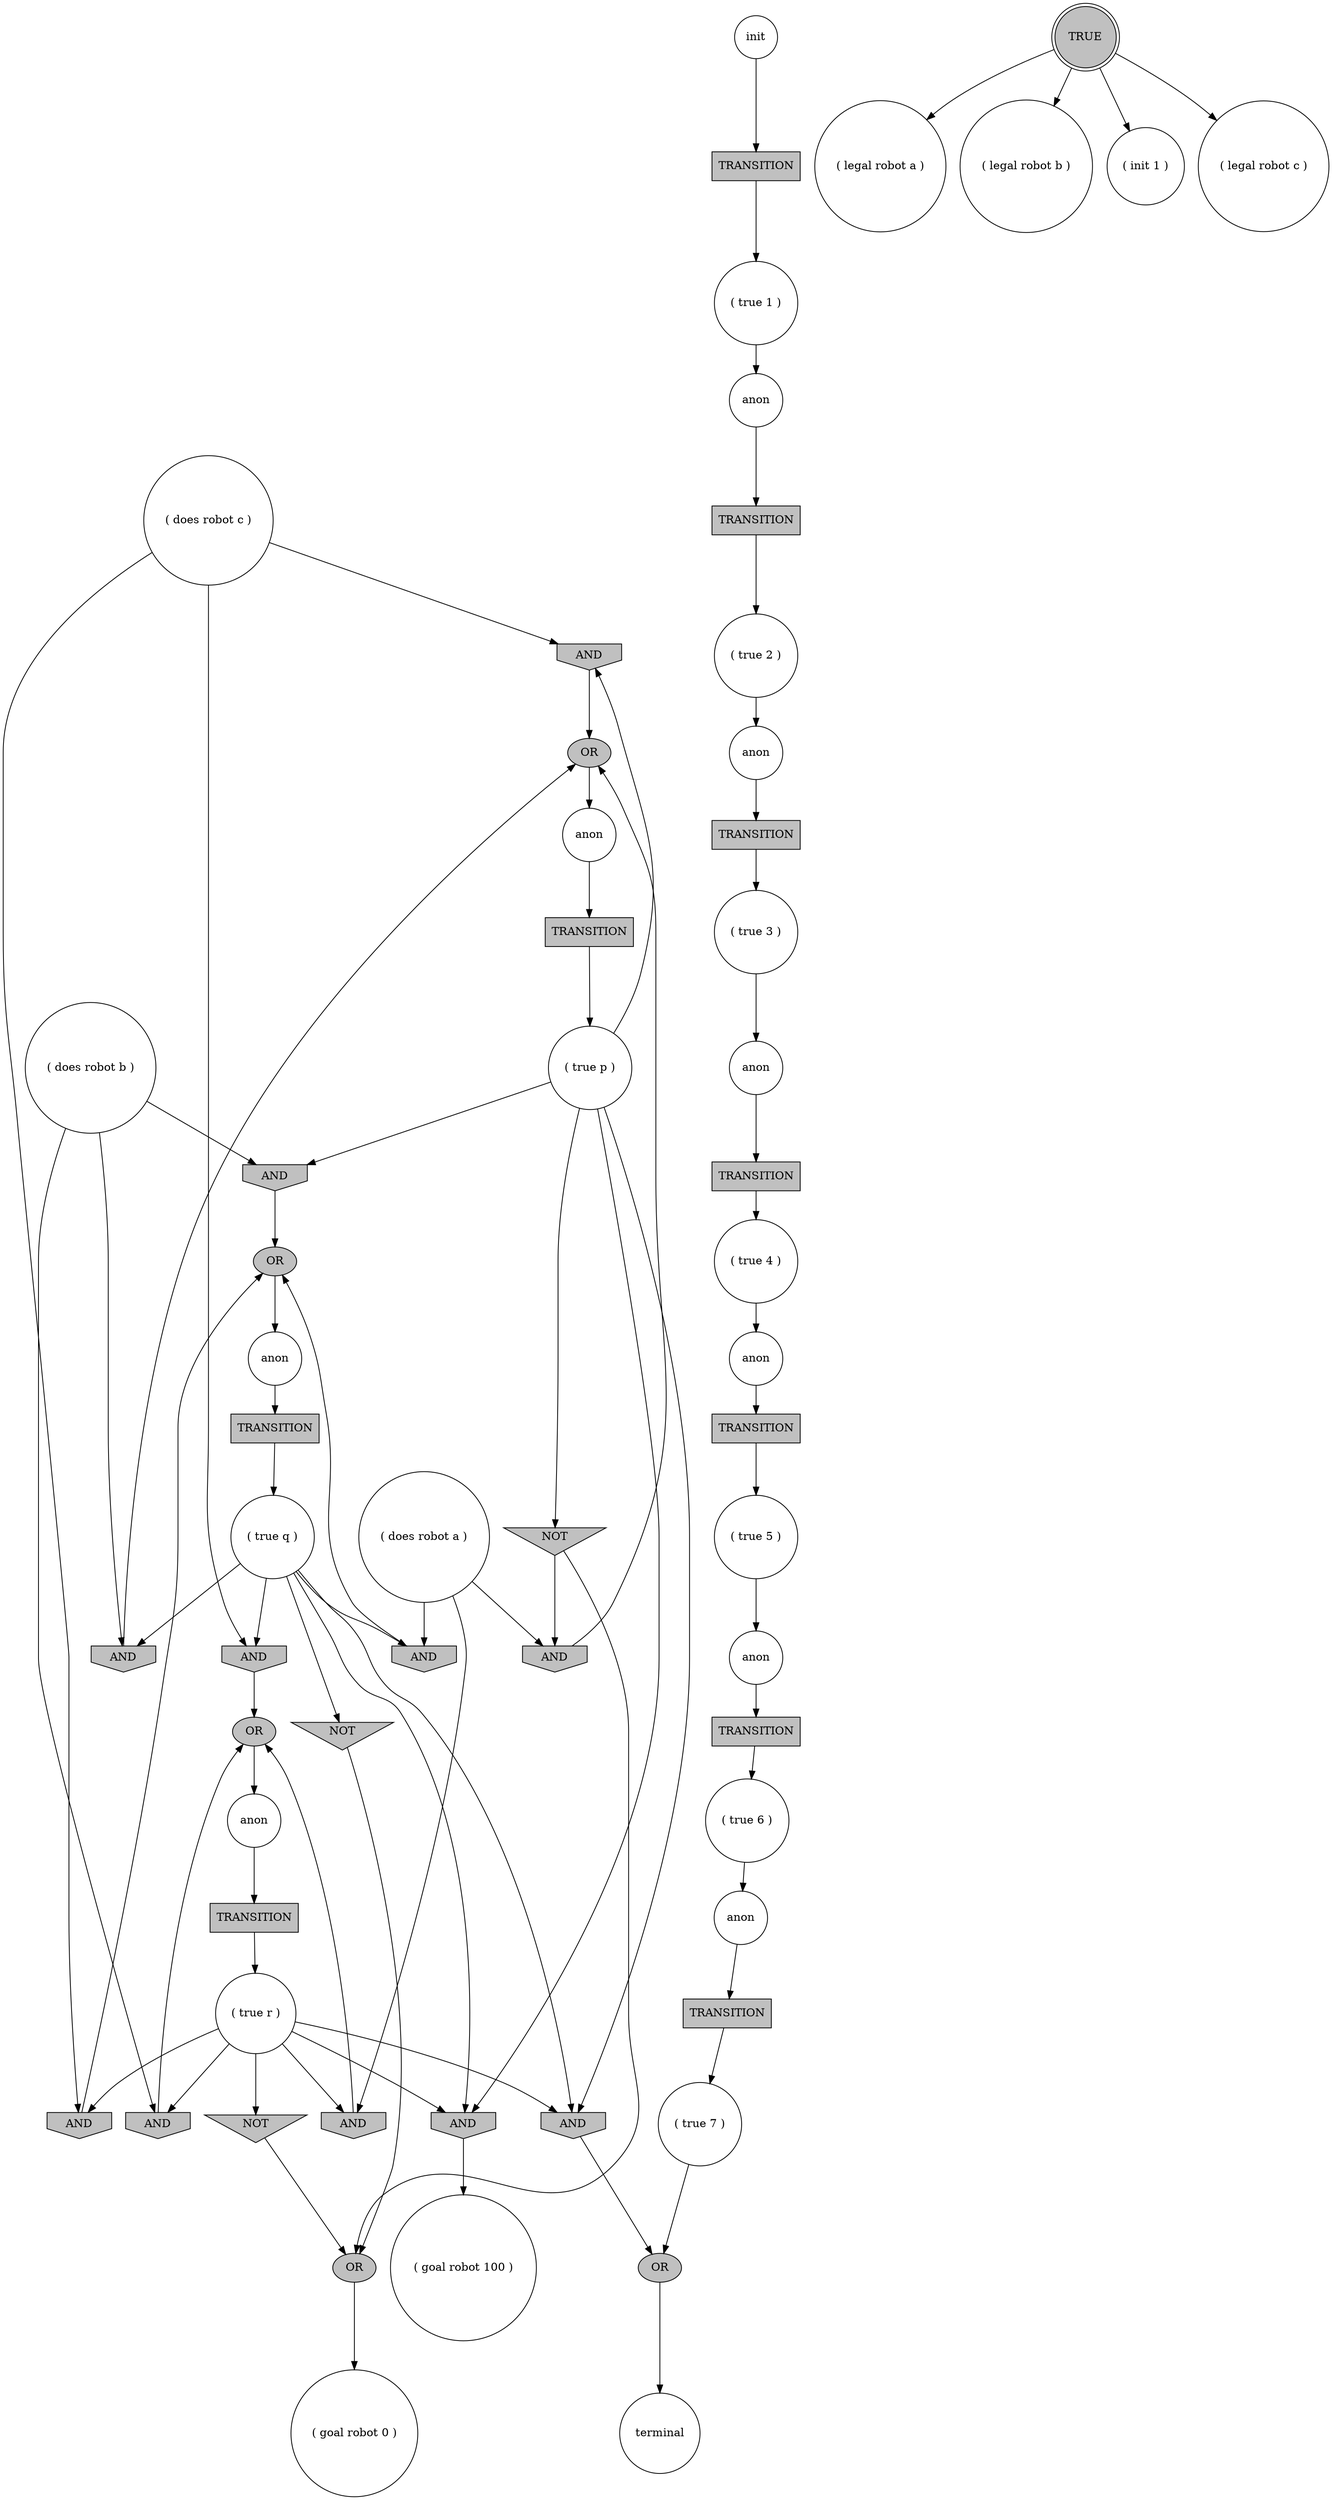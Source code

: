 digraph propNet
{
	"@701dda1c"[shape=invhouse, style= filled, fillcolor=grey, label="AND"]; "@701dda1c"->"@128a81d0"; 
	"@5f20d0a3"[shape=box, style= filled, fillcolor=grey, label="TRANSITION"]; "@5f20d0a3"->"@55ec8f28"; 
	"@591c269b"[shape=box, style= filled, fillcolor=grey, label="TRANSITION"]; "@591c269b"->"@4b1f7ea0"; 
	"@6cf5847c"[shape=circle, style= filled, fillcolor=white, label="( legal robot a )"]; 
	"@74df84d5"[shape=invhouse, style= filled, fillcolor=grey, label="AND"]; "@74df84d5"->"@4911fde2"; 
	"@1213a618"[shape=circle, style= filled, fillcolor=white, label="( true q )"]; "@1213a618"->"@7cf4add6"; "@1213a618"->"@516cf59e"; "@1213a618"->"@7e735ab7"; "@1213a618"->"@564d4cc"; "@1213a618"->"@1e0e7ef4"; "@1213a618"->"@3efadad4"; 
	"@1934b3bf"[shape=ellipse, style= filled, fillcolor=grey, label="OR"]; "@1934b3bf"->"@243ee0a9"; 
	"@197fe8f2"[shape=circle, style= filled, fillcolor=white, label="anon"]; "@197fe8f2"->"@17f74e43"; 
	"@6a943f9b"[shape=circle, style= filled, fillcolor=white, label="( does robot c )"]; "@6a943f9b"->"@701dda1c"; "@6a943f9b"->"@7e735ab7"; "@6a943f9b"->"@256d3946"; 
	"@47781fed"[shape=circle, style= filled, fillcolor=white, label="anon"]; "@47781fed"->"@1f2c774d"; 
	"@243ee0a9"[shape=circle, style= filled, fillcolor=white, label="anon"]; "@243ee0a9"->"@782c8d06"; 
	"@533981ae"[shape=circle, style= filled, fillcolor=white, label="( true 2 )"]; "@533981ae"->"@47781fed"; 
	"@4c3a1da3"[shape=circle, style= filled, fillcolor=white, label="init"]; "@4c3a1da3"->"@5f20d0a3"; 
	"@53cddf57"[shape=circle, style= filled, fillcolor=white, label="anon"]; "@53cddf57"->"@27b1921"; 
	"@35be46a5"[shape=circle, style= filled, fillcolor=white, label="terminal"]; 
	"@506c02f0"[shape=box, style= filled, fillcolor=grey, label="TRANSITION"]; "@506c02f0"->"@7167ba1d"; 
	"@678f2e10"[shape=circle, style= filled, fillcolor=white, label="anon"]; "@678f2e10"->"@30d082eb"; 
	"@b004f21"[shape=circle, style= filled, fillcolor=white, label="( goal robot 0 )"]; 
	"@7cf4add6"[shape=invhouse, style= filled, fillcolor=grey, label="AND"]; "@7cf4add6"->"@128a81d0"; 
	"@48dc1678"[shape=circle, style= filled, fillcolor=white, label="( does robot a )"]; "@48dc1678"->"@74df84d5"; "@48dc1678"->"@6e851c78"; "@48dc1678"->"@3efadad4"; 
	"@71e2b74a"[shape=doublecircle, style= filled, fillcolor=grey, label="TRUE"]; "@71e2b74a"->"@55297178"; "@71e2b74a"->"@3195d470"; "@71e2b74a"->"@3eb99afe"; "@71e2b74a"->"@6cf5847c"; 
	"@564d4cc"[shape=invhouse, style= filled, fillcolor=grey, label="AND"]; "@564d4cc"->"@6723a1c1"; 
	"@2403912a"[shape=circle, style= filled, fillcolor=white, label="anon"]; "@2403912a"->"@506c02f0"; 
	"@782c8d06"[shape=box, style= filled, fillcolor=grey, label="TRANSITION"]; "@782c8d06"->"@1213a618"; 
	"@256d3946"[shape=invhouse, style= filled, fillcolor=grey, label="AND"]; "@256d3946"->"@1934b3bf"; 
	"@3efadad4"[shape=invhouse, style= filled, fillcolor=grey, label="AND"]; "@3efadad4"->"@1934b3bf"; 
	"@17f74e43"[shape=box, style= filled, fillcolor=grey, label="TRANSITION"]; "@17f74e43"->"@2ed31d86"; 
	"@3ad408ec"[shape=circle, style= filled, fillcolor=white, label="( does robot b )"]; "@3ad408ec"->"@7cf4add6"; "@3ad408ec"->"@14d844a4"; "@3ad408ec"->"@6b0aa154"; 
	"@30d082eb"[shape=box, style= filled, fillcolor=grey, label="TRANSITION"]; "@30d082eb"->"@533981ae"; 
	"@2fe78dda"[shape=box, style= filled, fillcolor=grey, label="TRANSITION"]; "@2fe78dda"->"@34a540c6"; 
	"@4b1f7ea0"[shape=circle, style= filled, fillcolor=white, label="( true 7 )"]; "@4b1f7ea0"->"@129bc05f"; 
	"@53292dea"[shape=circle, style= filled, fillcolor=white, label="anon"]; "@53292dea"->"@3f49e88"; 
	"@55ec8f28"[shape=circle, style= filled, fillcolor=white, label="( true 1 )"]; "@55ec8f28"->"@678f2e10"; 
	"@7e735ab7"[shape=invhouse, style= filled, fillcolor=grey, label="AND"]; "@7e735ab7"->"@4911fde2"; 
	"@129bc05f"[shape=ellipse, style= filled, fillcolor=grey, label="OR"]; "@129bc05f"->"@35be46a5"; 
	"@3eb99afe"[shape=circle, style= filled, fillcolor=white, label="( legal robot c )"]; 
	"@23cb7c02"[shape=invtriangle, style= filled, fillcolor=grey, label="NOT"]; "@23cb7c02"->"@6d68a00b"; "@23cb7c02"->"@6e851c78"; 
	"@5f8cab41"[shape=circle, style= filled, fillcolor=white, label="anon"]; "@5f8cab41"->"@2fe78dda"; 
	"@55297178"[shape=circle, style= filled, fillcolor=white, label="( legal robot b )"]; 
	"@2ed31d86"[shape=circle, style= filled, fillcolor=white, label="( true 4 )"]; "@2ed31d86"->"@53292dea"; 
	"@27b1921"[shape=box, style= filled, fillcolor=grey, label="TRANSITION"]; "@27b1921"->"@4c7c0784"; 
	"@128a81d0"[shape=ellipse, style= filled, fillcolor=grey, label="OR"]; "@128a81d0"->"@2403912a"; 
	"@6b0aa154"[shape=invhouse, style= filled, fillcolor=grey, label="AND"]; "@6b0aa154"->"@1934b3bf"; 
	"@1f2c774d"[shape=box, style= filled, fillcolor=grey, label="TRANSITION"]; "@1f2c774d"->"@ac6873e"; 
	"@6723a1c1"[shape=circle, style= filled, fillcolor=white, label="( goal robot 100 )"]; 
	"@34a540c6"[shape=circle, style= filled, fillcolor=white, label="( true 6 )"]; "@34a540c6"->"@79b129c9"; 
	"@6d68a00b"[shape=ellipse, style= filled, fillcolor=grey, label="OR"]; "@6d68a00b"->"@b004f21"; 
	"@3195d470"[shape=circle, style= filled, fillcolor=white, label="( init 1 )"]; 
	"@516cf59e"[shape=invtriangle, style= filled, fillcolor=grey, label="NOT"]; "@516cf59e"->"@6d68a00b"; 
	"@4911fde2"[shape=ellipse, style= filled, fillcolor=grey, label="OR"]; "@4911fde2"->"@53cddf57"; 
	"@2258f02f"[shape=circle, style= filled, fillcolor=white, label="( true 5 )"]; "@2258f02f"->"@5f8cab41"; 
	"@2ed48c23"[shape=invtriangle, style= filled, fillcolor=grey, label="NOT"]; "@2ed48c23"->"@6d68a00b"; 
	"@79b129c9"[shape=circle, style= filled, fillcolor=white, label="anon"]; "@79b129c9"->"@591c269b"; 
	"@ac6873e"[shape=circle, style= filled, fillcolor=white, label="( true 3 )"]; "@ac6873e"->"@197fe8f2"; 
	"@4c7c0784"[shape=circle, style= filled, fillcolor=white, label="( true r )"]; "@4c7c0784"->"@2ed48c23"; "@4c7c0784"->"@564d4cc"; "@4c7c0784"->"@74df84d5"; "@4c7c0784"->"@1e0e7ef4"; "@4c7c0784"->"@256d3946"; "@4c7c0784"->"@14d844a4"; 
	"@7167ba1d"[shape=circle, style= filled, fillcolor=white, label="( true p )"]; "@7167ba1d"->"@701dda1c"; "@7167ba1d"->"@564d4cc"; "@7167ba1d"->"@23cb7c02"; "@7167ba1d"->"@1e0e7ef4"; "@7167ba1d"->"@6b0aa154"; 
	"@1e0e7ef4"[shape=invhouse, style= filled, fillcolor=grey, label="AND"]; "@1e0e7ef4"->"@129bc05f"; 
	"@3f49e88"[shape=box, style= filled, fillcolor=grey, label="TRANSITION"]; "@3f49e88"->"@2258f02f"; 
	"@14d844a4"[shape=invhouse, style= filled, fillcolor=grey, label="AND"]; "@14d844a4"->"@4911fde2"; 
	"@6e851c78"[shape=invhouse, style= filled, fillcolor=grey, label="AND"]; "@6e851c78"->"@128a81d0"; 
}